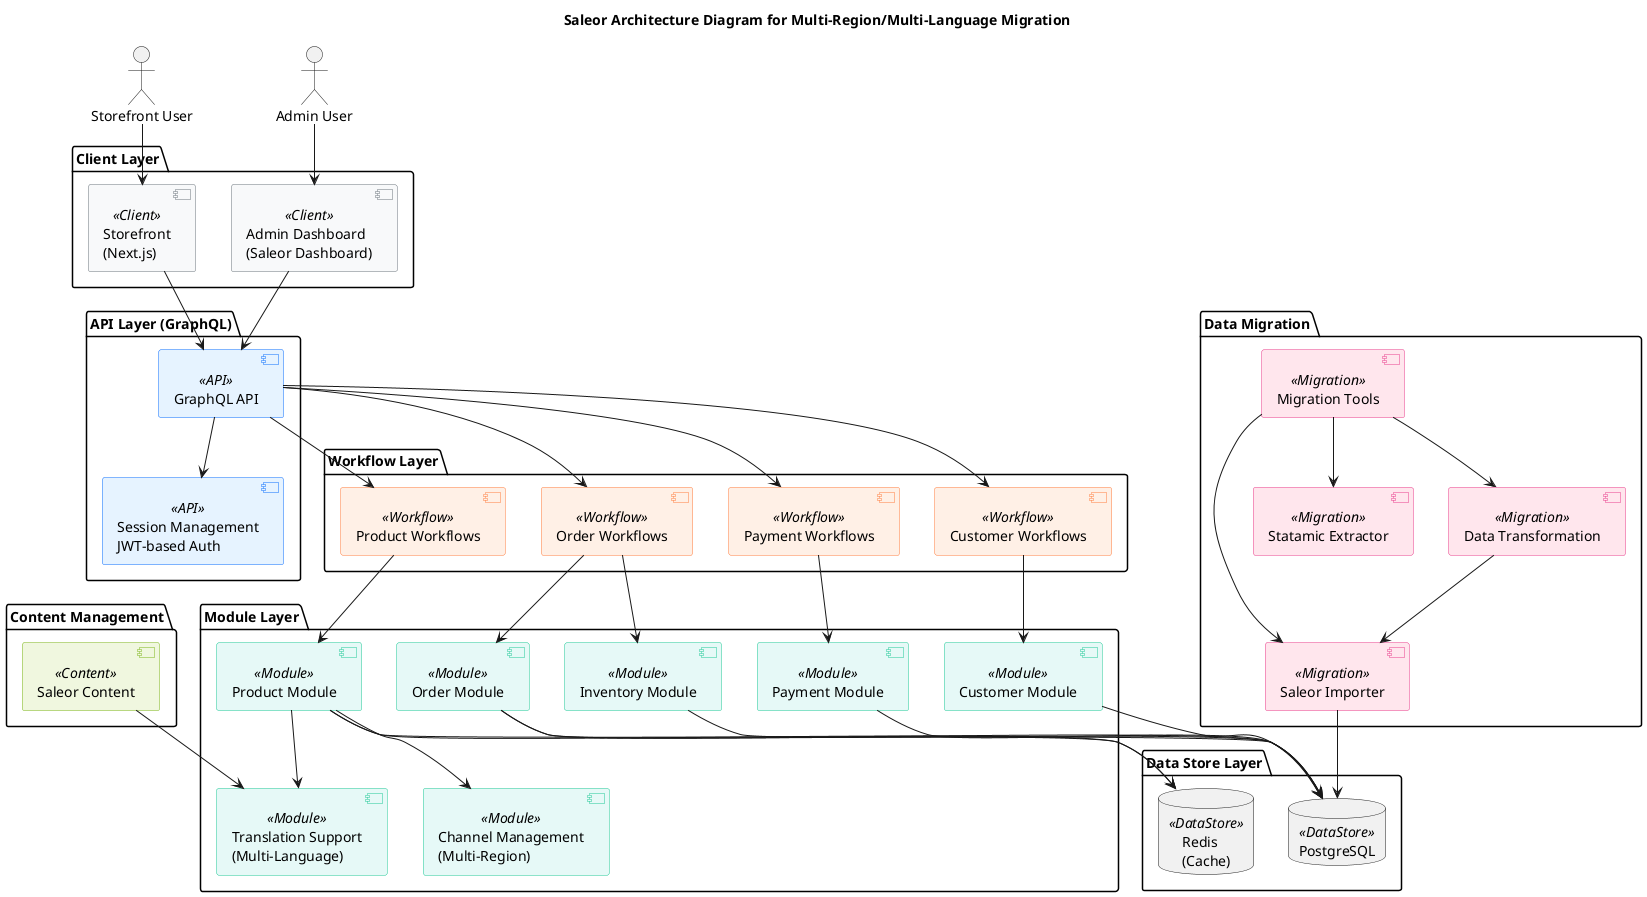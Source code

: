 @startuml Saleor Architecture Diagram

' Define styles for each layer
skinparam component {
  BackgroundColor<<Client>> #F8F9FA
  BorderColor<<Client>> #6C757D
  BackgroundColor<<API>> #E6F3FF
  BorderColor<<API>> #0D6EFD
  BackgroundColor<<Workflow>> #FFF0E6
  BorderColor<<Workflow>> #FF7F41
  BackgroundColor<<Module>> #E6F9F7
  BorderColor<<Module>> #20C997
  BackgroundColor<<DataStore>> #F8F0FF
  BorderColor<<DataStore>> #6F42C1
  BackgroundColor<<Content>> #F0F7DF
  BorderColor<<Content>> #7CB518
  BackgroundColor<<Migration>> #FFE6ED
  BorderColor<<Migration>> #E83E8C
}

' Title
title Saleor Architecture Diagram for Multi-Region/Multi-Language Migration

' Actors
actor "Storefront User" as StoreUser
actor "Admin User" as AdminUser

' Client Layer
package "Client Layer" {
  component [Storefront\n(Next.js)] as Storefront <<Client>>
  component [Admin Dashboard\n(Saleor Dashboard)] as AdminDashboard <<Client>>
}

' HTTP Layer
package "API Layer (GraphQL)" {
  component [GraphQL API] as API <<API>>
  component [Session Management\nJWT-based Auth] as Session <<API>>
}

' Workflow Layer
package "Workflow Layer" {
  component [Product Workflows] as ProductWorkflow <<Workflow>>
  component [Order Workflows] as OrderWorkflow <<Workflow>>
  component [Customer Workflows] as CustomerWorkflow <<Workflow>>
  component [Payment Workflows] as PaymentWorkflow <<Workflow>>
}

' Module Layer
package "Module Layer" {
  component [Product Module] as ProductModule <<Module>>
  component [Order Module] as OrderModule <<Module>>
  component [Customer Module] as CustomerModule <<Module>>
  component [Payment Module] as PaymentModule <<Module>>
  component [Inventory Module] as InventoryModule <<Module>>
  
  component [Channel Management\n(Multi-Region)] as ChannelModule <<Module>>
  component [Translation Support\n(Multi-Language)] as TranslationModule <<Module>>
}

' Data Store Layer
package "Data Store Layer" {
  database "PostgreSQL" as PostgreSQL <<DataStore>>
  database "Redis\n(Cache)" as Redis <<DataStore>>
}

' Content Management
package "Content Management" {
  component [Saleor Content] as Content <<Content>>
}

' Data Migration
package "Data Migration" {
  component [Migration Tools] as MigrationTools <<Migration>>
  component [Statamic Extractor] as StatamicExtractor <<Migration>>
  component [Data Transformation] as DataTransform <<Migration>>
  component [Saleor Importer] as SaleorImporter <<Migration>>
}

' Connections
StoreUser --> Storefront
AdminUser --> AdminDashboard

Storefront --> API
AdminDashboard --> API

API --> Session
API --> ProductWorkflow
API --> OrderWorkflow
API --> CustomerWorkflow
API --> PaymentWorkflow

ProductWorkflow --> ProductModule
OrderWorkflow --> OrderModule
CustomerWorkflow --> CustomerModule
PaymentWorkflow --> PaymentModule
OrderWorkflow --> InventoryModule

ProductModule --> PostgreSQL
OrderModule --> PostgreSQL
CustomerModule --> PostgreSQL
PaymentModule --> PostgreSQL
InventoryModule --> PostgreSQL

ProductModule --> Redis
OrderModule --> Redis

ProductModule --> ChannelModule
ProductModule --> TranslationModule
Content --> TranslationModule

MigrationTools --> StatamicExtractor
MigrationTools --> DataTransform
MigrationTools --> SaleorImporter
DataTransform --> SaleorImporter
SaleorImporter --> PostgreSQL

@enduml 